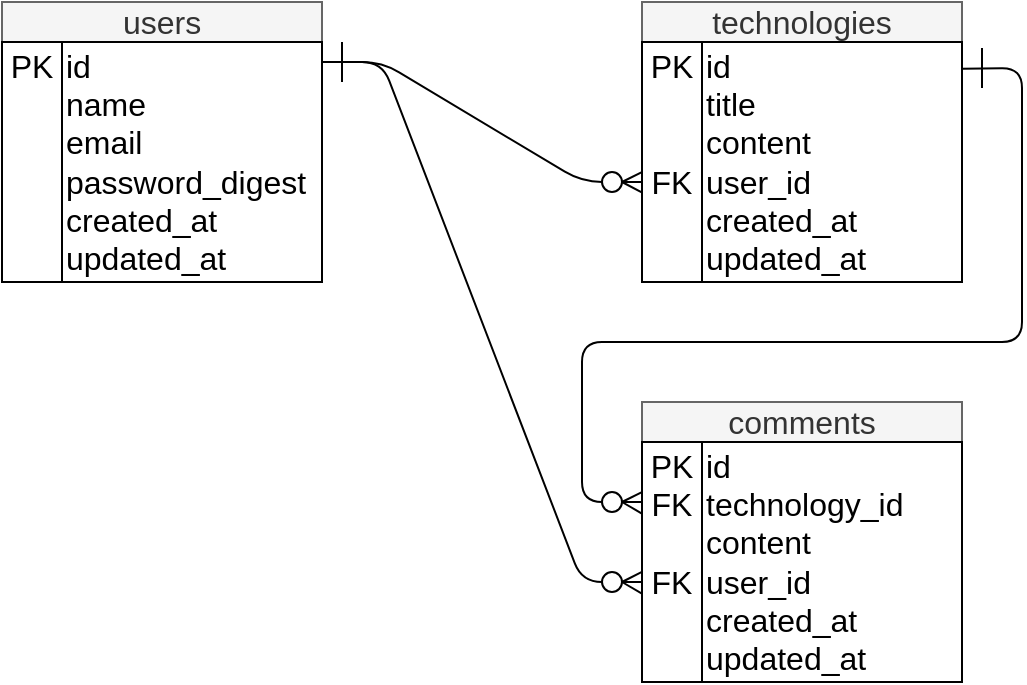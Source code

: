 <mxfile version="14.4.8" type="github">
  <diagram id="C5RBs43oDa-KdzZeNtuy" name="Page-1">
    <mxGraphModel dx="652" dy="364" grid="1" gridSize="10" guides="1" tooltips="1" connect="1" arrows="1" fold="1" page="1" pageScale="1" pageWidth="827" pageHeight="1169" math="0" shadow="0">
      <root>
        <mxCell id="WIyWlLk6GJQsqaUBKTNV-0" />
        <mxCell id="WIyWlLk6GJQsqaUBKTNV-1" parent="WIyWlLk6GJQsqaUBKTNV-0" />
        <mxCell id="pCgCUVmiU18mvCE16sPe-0" value="&lt;font style=&quot;font-size: 16px&quot;&gt;users&lt;/font&gt;" style="rounded=0;whiteSpace=wrap;html=1;fillColor=#f5f5f5;strokeColor=#666666;fontColor=#333333;" parent="WIyWlLk6GJQsqaUBKTNV-1" vertex="1">
          <mxGeometry x="160" y="120" width="160" height="20" as="geometry" />
        </mxCell>
        <mxCell id="pCgCUVmiU18mvCE16sPe-1" value="id&lt;br style=&quot;font-size: 16px;&quot;&gt;name&lt;br style=&quot;font-size: 16px;&quot;&gt;email&lt;br style=&quot;font-size: 16px;&quot;&gt;password_digest&lt;br style=&quot;font-size: 16px;&quot;&gt;created_at&lt;br style=&quot;font-size: 16px;&quot;&gt;updated_at" style="rounded=0;align=left;spacingTop=0;spacing=2;spacingRight=0;spacingLeft=0;labelBorderColor=none;labelBackgroundColor=none;html=1;whiteSpace=wrap;horizontal=1;rotation=0;strokeWidth=1;perimeterSpacing=0;fontSize=16;" parent="WIyWlLk6GJQsqaUBKTNV-1" vertex="1">
          <mxGeometry x="190" y="140" width="130" height="120" as="geometry" />
        </mxCell>
        <mxCell id="pCgCUVmiU18mvCE16sPe-2" value="&lt;font style=&quot;font-size: 16px&quot;&gt;technologies&lt;/font&gt;" style="rounded=0;whiteSpace=wrap;html=1;fillColor=#f5f5f5;strokeColor=#666666;fontColor=#333333;" parent="WIyWlLk6GJQsqaUBKTNV-1" vertex="1">
          <mxGeometry x="480" y="120" width="160" height="20" as="geometry" />
        </mxCell>
        <mxCell id="pCgCUVmiU18mvCE16sPe-3" value="&lt;font style=&quot;font-size: 16px&quot;&gt;id&lt;br&gt;title&lt;br&gt;content&lt;br&gt;user_id&lt;br&gt;created_at&lt;br&gt;updated_at&lt;/font&gt;" style="rounded=0;whiteSpace=wrap;html=1;align=left;" parent="WIyWlLk6GJQsqaUBKTNV-1" vertex="1">
          <mxGeometry x="510" y="140" width="130" height="120" as="geometry" />
        </mxCell>
        <mxCell id="pCgCUVmiU18mvCE16sPe-4" value="&lt;font style=&quot;font-size: 16px&quot;&gt;comments&lt;/font&gt;" style="rounded=0;whiteSpace=wrap;html=1;fillColor=#f5f5f5;strokeColor=#666666;fontColor=#333333;" parent="WIyWlLk6GJQsqaUBKTNV-1" vertex="1">
          <mxGeometry x="480" y="320" width="160" height="20" as="geometry" />
        </mxCell>
        <mxCell id="pCgCUVmiU18mvCE16sPe-5" value="&lt;font style=&quot;font-size: 16px&quot;&gt;id&lt;br&gt;technology_id&lt;br&gt;content&lt;br&gt;user_id&lt;br&gt;&lt;span&gt;created_at&lt;/span&gt;&lt;br&gt;&lt;span&gt;updated_at&lt;/span&gt;&lt;/font&gt;" style="rounded=0;whiteSpace=wrap;html=1;align=left;" parent="WIyWlLk6GJQsqaUBKTNV-1" vertex="1">
          <mxGeometry x="510" y="340" width="130" height="120" as="geometry" />
        </mxCell>
        <mxCell id="pCgCUVmiU18mvCE16sPe-7" style="edgeStyle=orthogonalEdgeStyle;rounded=0;orthogonalLoop=1;jettySize=auto;html=1;exitX=0.5;exitY=1;exitDx=0;exitDy=0;" parent="WIyWlLk6GJQsqaUBKTNV-1" source="pCgCUVmiU18mvCE16sPe-3" target="pCgCUVmiU18mvCE16sPe-3" edge="1">
          <mxGeometry relative="1" as="geometry" />
        </mxCell>
        <mxCell id="dzhU60YBo2ulz0uhDh3O-3" value="" style="endArrow=none;html=1;entryX=0;entryY=0.583;entryDx=0;entryDy=0;entryPerimeter=0;" parent="WIyWlLk6GJQsqaUBKTNV-1" target="Vqg8X6j4VUJN56HLp7Cf-1" edge="1">
          <mxGeometry width="50" height="50" relative="1" as="geometry">
            <mxPoint x="320" y="150" as="sourcePoint" />
            <mxPoint x="470" y="420" as="targetPoint" />
            <Array as="points">
              <mxPoint x="350" y="150" />
              <mxPoint x="450" y="410" />
            </Array>
          </mxGeometry>
        </mxCell>
        <mxCell id="dzhU60YBo2ulz0uhDh3O-6" value="" style="endArrow=none;html=1;entryX=1;entryY=0.111;entryDx=0;entryDy=0;entryPerimeter=0;exitX=0;exitY=0.25;exitDx=0;exitDy=0;" parent="WIyWlLk6GJQsqaUBKTNV-1" target="pCgCUVmiU18mvCE16sPe-3" edge="1" source="Vqg8X6j4VUJN56HLp7Cf-1">
          <mxGeometry width="50" height="50" relative="1" as="geometry">
            <mxPoint x="480" y="310" as="sourcePoint" />
            <mxPoint x="630" y="150" as="targetPoint" />
            <Array as="points">
              <mxPoint x="450" y="370" />
              <mxPoint x="450" y="290" />
              <mxPoint x="670" y="290" />
              <mxPoint x="670" y="153" />
            </Array>
          </mxGeometry>
        </mxCell>
        <mxCell id="dzhU60YBo2ulz0uhDh3O-8" value="" style="endArrow=none;html=1;" parent="WIyWlLk6GJQsqaUBKTNV-1" edge="1">
          <mxGeometry width="50" height="50" relative="1" as="geometry">
            <mxPoint x="330" y="160" as="sourcePoint" />
            <mxPoint x="330" y="140" as="targetPoint" />
          </mxGeometry>
        </mxCell>
        <mxCell id="dzhU60YBo2ulz0uhDh3O-9" value="" style="endArrow=none;html=1;" parent="WIyWlLk6GJQsqaUBKTNV-1" edge="1">
          <mxGeometry width="50" height="50" relative="1" as="geometry">
            <mxPoint x="650" y="163" as="sourcePoint" />
            <mxPoint x="650" y="143" as="targetPoint" />
            <Array as="points">
              <mxPoint x="650" y="163" />
            </Array>
          </mxGeometry>
        </mxCell>
        <mxCell id="Vqg8X6j4VUJN56HLp7Cf-0" value="&lt;font style=&quot;font-size: 16px&quot;&gt;PK&lt;br&gt;&lt;br&gt;&lt;br&gt;&lt;br&gt;&lt;br&gt;&lt;br&gt;&lt;/font&gt;" style="rounded=0;whiteSpace=wrap;html=1;" vertex="1" parent="WIyWlLk6GJQsqaUBKTNV-1">
          <mxGeometry x="160" y="140" width="30" height="120" as="geometry" />
        </mxCell>
        <mxCell id="Vqg8X6j4VUJN56HLp7Cf-1" value="&lt;font style=&quot;font-size: 16px&quot;&gt;PK&lt;br&gt;FK&lt;br&gt;&lt;br&gt;FK&lt;br&gt;&lt;br&gt;&lt;br&gt;&lt;/font&gt;" style="rounded=0;whiteSpace=wrap;html=1;" vertex="1" parent="WIyWlLk6GJQsqaUBKTNV-1">
          <mxGeometry x="480" y="340" width="30" height="120" as="geometry" />
        </mxCell>
        <mxCell id="Vqg8X6j4VUJN56HLp7Cf-2" value="&lt;font style=&quot;font-size: 16px&quot;&gt;PK&lt;br&gt;&lt;br&gt;&lt;br&gt;FK&lt;br&gt;&lt;br&gt;&lt;br&gt;&lt;/font&gt;" style="rounded=0;whiteSpace=wrap;html=1;" vertex="1" parent="WIyWlLk6GJQsqaUBKTNV-1">
          <mxGeometry x="480" y="140" width="30" height="120" as="geometry" />
        </mxCell>
        <mxCell id="Vqg8X6j4VUJN56HLp7Cf-6" value="" style="ellipse;whiteSpace=wrap;html=1;aspect=fixed;" vertex="1" parent="WIyWlLk6GJQsqaUBKTNV-1">
          <mxGeometry x="460" y="365" width="10" height="10" as="geometry" />
        </mxCell>
        <mxCell id="Vqg8X6j4VUJN56HLp7Cf-7" value="" style="ellipse;whiteSpace=wrap;html=1;aspect=fixed;" vertex="1" parent="WIyWlLk6GJQsqaUBKTNV-1">
          <mxGeometry x="460" y="405" width="10" height="10" as="geometry" />
        </mxCell>
        <mxCell id="Vqg8X6j4VUJN56HLp7Cf-8" value="" style="endArrow=none;html=1;fontSize=16;fontColor=#000000;entryX=0;entryY=0.583;entryDx=0;entryDy=0;entryPerimeter=0;" edge="1" parent="WIyWlLk6GJQsqaUBKTNV-1" target="Vqg8X6j4VUJN56HLp7Cf-2">
          <mxGeometry width="50" height="50" relative="1" as="geometry">
            <mxPoint x="320" y="150" as="sourcePoint" />
            <mxPoint x="470" y="200" as="targetPoint" />
            <Array as="points">
              <mxPoint x="350" y="150" />
              <mxPoint x="450" y="210" />
            </Array>
          </mxGeometry>
        </mxCell>
        <mxCell id="dzhU60YBo2ulz0uhDh3O-12" value="" style="ellipse;whiteSpace=wrap;html=1;aspect=fixed;" parent="WIyWlLk6GJQsqaUBKTNV-1" vertex="1">
          <mxGeometry x="460" y="205" width="10" height="10" as="geometry" />
        </mxCell>
        <mxCell id="Vqg8X6j4VUJN56HLp7Cf-9" value="" style="endArrow=none;html=1;fontSize=16;fontColor=#000000;exitX=1;exitY=0.5;exitDx=0;exitDy=0;entryX=-0.002;entryY=0.542;entryDx=0;entryDy=0;entryPerimeter=0;" edge="1" parent="WIyWlLk6GJQsqaUBKTNV-1" source="dzhU60YBo2ulz0uhDh3O-12" target="Vqg8X6j4VUJN56HLp7Cf-2">
          <mxGeometry width="50" height="50" relative="1" as="geometry">
            <mxPoint x="470" y="220" as="sourcePoint" />
            <mxPoint x="460" y="200" as="targetPoint" />
          </mxGeometry>
        </mxCell>
        <mxCell id="Vqg8X6j4VUJN56HLp7Cf-10" value="" style="endArrow=none;html=1;fontSize=16;fontColor=#000000;entryX=0.004;entryY=0.628;entryDx=0;entryDy=0;entryPerimeter=0;" edge="1" parent="WIyWlLk6GJQsqaUBKTNV-1" target="Vqg8X6j4VUJN56HLp7Cf-2">
          <mxGeometry width="50" height="50" relative="1" as="geometry">
            <mxPoint x="470" y="210" as="sourcePoint" />
            <mxPoint x="470" y="220" as="targetPoint" />
          </mxGeometry>
        </mxCell>
        <mxCell id="Vqg8X6j4VUJN56HLp7Cf-11" value="" style="endArrow=none;html=1;fontSize=16;fontColor=#000000;exitX=1;exitY=0.5;exitDx=0;exitDy=0;entryX=-0.001;entryY=0.209;entryDx=0;entryDy=0;entryPerimeter=0;" edge="1" parent="WIyWlLk6GJQsqaUBKTNV-1" source="Vqg8X6j4VUJN56HLp7Cf-6" target="Vqg8X6j4VUJN56HLp7Cf-1">
          <mxGeometry width="50" height="50" relative="1" as="geometry">
            <mxPoint x="470" y="390" as="sourcePoint" />
            <mxPoint x="470" y="360" as="targetPoint" />
          </mxGeometry>
        </mxCell>
        <mxCell id="Vqg8X6j4VUJN56HLp7Cf-12" value="" style="endArrow=none;html=1;fontSize=16;fontColor=#000000;entryX=-0.002;entryY=0.298;entryDx=0;entryDy=0;entryPerimeter=0;" edge="1" parent="WIyWlLk6GJQsqaUBKTNV-1" target="Vqg8X6j4VUJN56HLp7Cf-1">
          <mxGeometry width="50" height="50" relative="1" as="geometry">
            <mxPoint x="470" y="370" as="sourcePoint" />
            <mxPoint x="460" y="380" as="targetPoint" />
          </mxGeometry>
        </mxCell>
        <mxCell id="Vqg8X6j4VUJN56HLp7Cf-13" value="" style="endArrow=none;html=1;fontSize=16;fontColor=#000000;exitX=1;exitY=0.5;exitDx=0;exitDy=0;entryX=-0.001;entryY=0.541;entryDx=0;entryDy=0;entryPerimeter=0;" edge="1" parent="WIyWlLk6GJQsqaUBKTNV-1" source="Vqg8X6j4VUJN56HLp7Cf-7" target="Vqg8X6j4VUJN56HLp7Cf-1">
          <mxGeometry width="50" height="50" relative="1" as="geometry">
            <mxPoint x="460" y="420" as="sourcePoint" />
            <mxPoint x="470" y="400" as="targetPoint" />
          </mxGeometry>
        </mxCell>
        <mxCell id="Vqg8X6j4VUJN56HLp7Cf-14" value="" style="endArrow=none;html=1;fontSize=16;fontColor=#000000;entryX=-0.001;entryY=0.632;entryDx=0;entryDy=0;entryPerimeter=0;" edge="1" parent="WIyWlLk6GJQsqaUBKTNV-1" target="Vqg8X6j4VUJN56HLp7Cf-1">
          <mxGeometry width="50" height="50" relative="1" as="geometry">
            <mxPoint x="470" y="410" as="sourcePoint" />
            <mxPoint x="500" y="380" as="targetPoint" />
          </mxGeometry>
        </mxCell>
      </root>
    </mxGraphModel>
  </diagram>
</mxfile>
